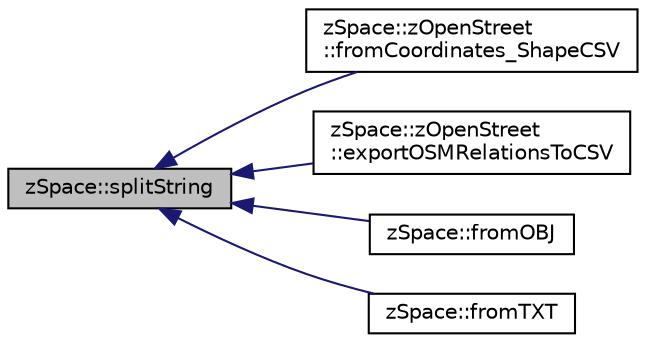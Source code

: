 digraph "zSpace::splitString"
{
  edge [fontname="Helvetica",fontsize="10",labelfontname="Helvetica",labelfontsize="10"];
  node [fontname="Helvetica",fontsize="10",shape=record];
  rankdir="LR";
  Node39 [label="zSpace::splitString",height=0.2,width=0.4,color="black", fillcolor="grey75", style="filled", fontcolor="black"];
  Node39 -> Node40 [dir="back",color="midnightblue",fontsize="10",style="solid",fontname="Helvetica"];
  Node40 [label="zSpace::zOpenStreet\l::fromCoordinates_ShapeCSV",height=0.2,width=0.4,color="black", fillcolor="white", style="filled",URL="$classz_space_1_1z_open_street.html#af93fddbdfc4a6547ddd710a7ec9699af",tooltip="This method gets graph and data attributes from input shape CSV data files. "];
  Node39 -> Node41 [dir="back",color="midnightblue",fontsize="10",style="solid",fontname="Helvetica"];
  Node41 [label="zSpace::zOpenStreet\l::exportOSMRelationsToCSV",height=0.2,width=0.4,color="black", fillcolor="white", style="filled",URL="$classz_space_1_1z_open_street.html#a781c071dbd990a4c2e54d2cb062a6907",tooltip="This method exports the relations from an OSM file to 3 CSV files. "];
  Node39 -> Node42 [dir="back",color="midnightblue",fontsize="10",style="solid",fontname="Helvetica"];
  Node42 [label="zSpace::fromOBJ",height=0.2,width=0.4,color="black", fillcolor="white", style="filled",URL="$group__z_i_o___mesh.html#gad60778d5e70ebdcc0bd24babf3afa810",tooltip="This method imports zMesh from an OBJ file. "];
  Node39 -> Node43 [dir="back",color="midnightblue",fontsize="10",style="solid",fontname="Helvetica"];
  Node43 [label="zSpace::fromTXT",height=0.2,width=0.4,color="black", fillcolor="white", style="filled",URL="$group__z_i_o___graph.html#ga8a777733141d990b954475902e8a8cdc",tooltip="This method imports zGraph from an TXT file. "];
}
